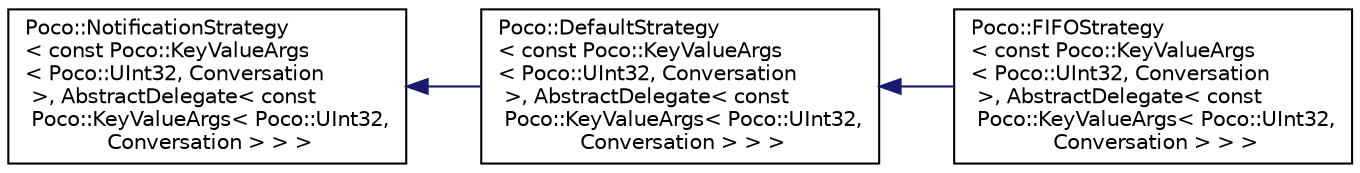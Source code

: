 digraph "Graphical Class Hierarchy"
{
 // LATEX_PDF_SIZE
  edge [fontname="Helvetica",fontsize="10",labelfontname="Helvetica",labelfontsize="10"];
  node [fontname="Helvetica",fontsize="10",shape=record];
  rankdir="LR";
  Node0 [label="Poco::NotificationStrategy\l\< const Poco::KeyValueArgs\l\< Poco::UInt32, Conversation\l \>, AbstractDelegate\< const\l Poco::KeyValueArgs\< Poco::UInt32,\l Conversation \> \> \>",height=0.2,width=0.4,color="black", fillcolor="white", style="filled",URL="$classPoco_1_1NotificationStrategy.html",tooltip=" "];
  Node0 -> Node1 [dir="back",color="midnightblue",fontsize="10",style="solid",fontname="Helvetica"];
  Node1 [label="Poco::DefaultStrategy\l\< const Poco::KeyValueArgs\l\< Poco::UInt32, Conversation\l \>, AbstractDelegate\< const\l Poco::KeyValueArgs\< Poco::UInt32,\l Conversation \> \> \>",height=0.2,width=0.4,color="black", fillcolor="white", style="filled",URL="$classPoco_1_1DefaultStrategy.html",tooltip=" "];
  Node1 -> Node2 [dir="back",color="midnightblue",fontsize="10",style="solid",fontname="Helvetica"];
  Node2 [label="Poco::FIFOStrategy\l\< const Poco::KeyValueArgs\l\< Poco::UInt32, Conversation\l \>, AbstractDelegate\< const\l Poco::KeyValueArgs\< Poco::UInt32,\l Conversation \> \> \>",height=0.2,width=0.4,color="black", fillcolor="white", style="filled",URL="$classPoco_1_1FIFOStrategy.html",tooltip=" "];
}
